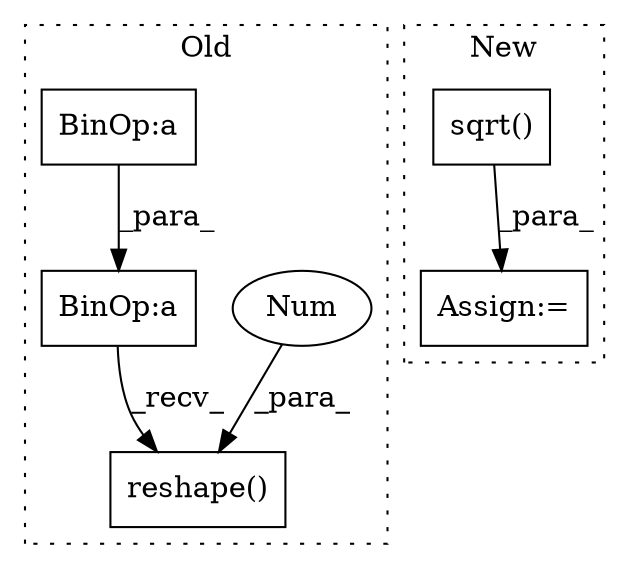 digraph G {
subgraph cluster0 {
1 [label="reshape()" a="75" s="5176,5251" l="71,1" shape="box"];
3 [label="Num" a="76" s="5250" l="1" shape="ellipse"];
4 [label="BinOp:a" a="82" s="5041" l="1" shape="box"];
5 [label="BinOp:a" a="82" s="5025" l="3" shape="box"];
label = "Old";
style="dotted";
}
subgraph cluster1 {
2 [label="sqrt()" a="75" s="5100,5118" l="11,1" shape="box"];
6 [label="Assign:=" a="68" s="5088" l="3" shape="box"];
label = "New";
style="dotted";
}
2 -> 6 [label="_para_"];
3 -> 1 [label="_para_"];
4 -> 5 [label="_para_"];
5 -> 1 [label="_recv_"];
}